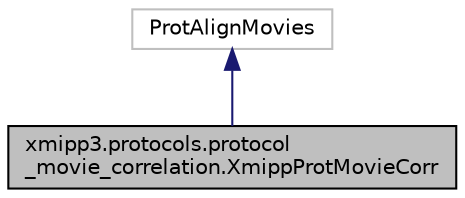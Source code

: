 digraph "xmipp3.protocols.protocol_movie_correlation.XmippProtMovieCorr"
{
  edge [fontname="Helvetica",fontsize="10",labelfontname="Helvetica",labelfontsize="10"];
  node [fontname="Helvetica",fontsize="10",shape=record];
  Node0 [label="xmipp3.protocols.protocol\l_movie_correlation.XmippProtMovieCorr",height=0.2,width=0.4,color="black", fillcolor="grey75", style="filled", fontcolor="black"];
  Node1 -> Node0 [dir="back",color="midnightblue",fontsize="10",style="solid",fontname="Helvetica"];
  Node1 [label="ProtAlignMovies",height=0.2,width=0.4,color="grey75", fillcolor="white", style="filled"];
}
